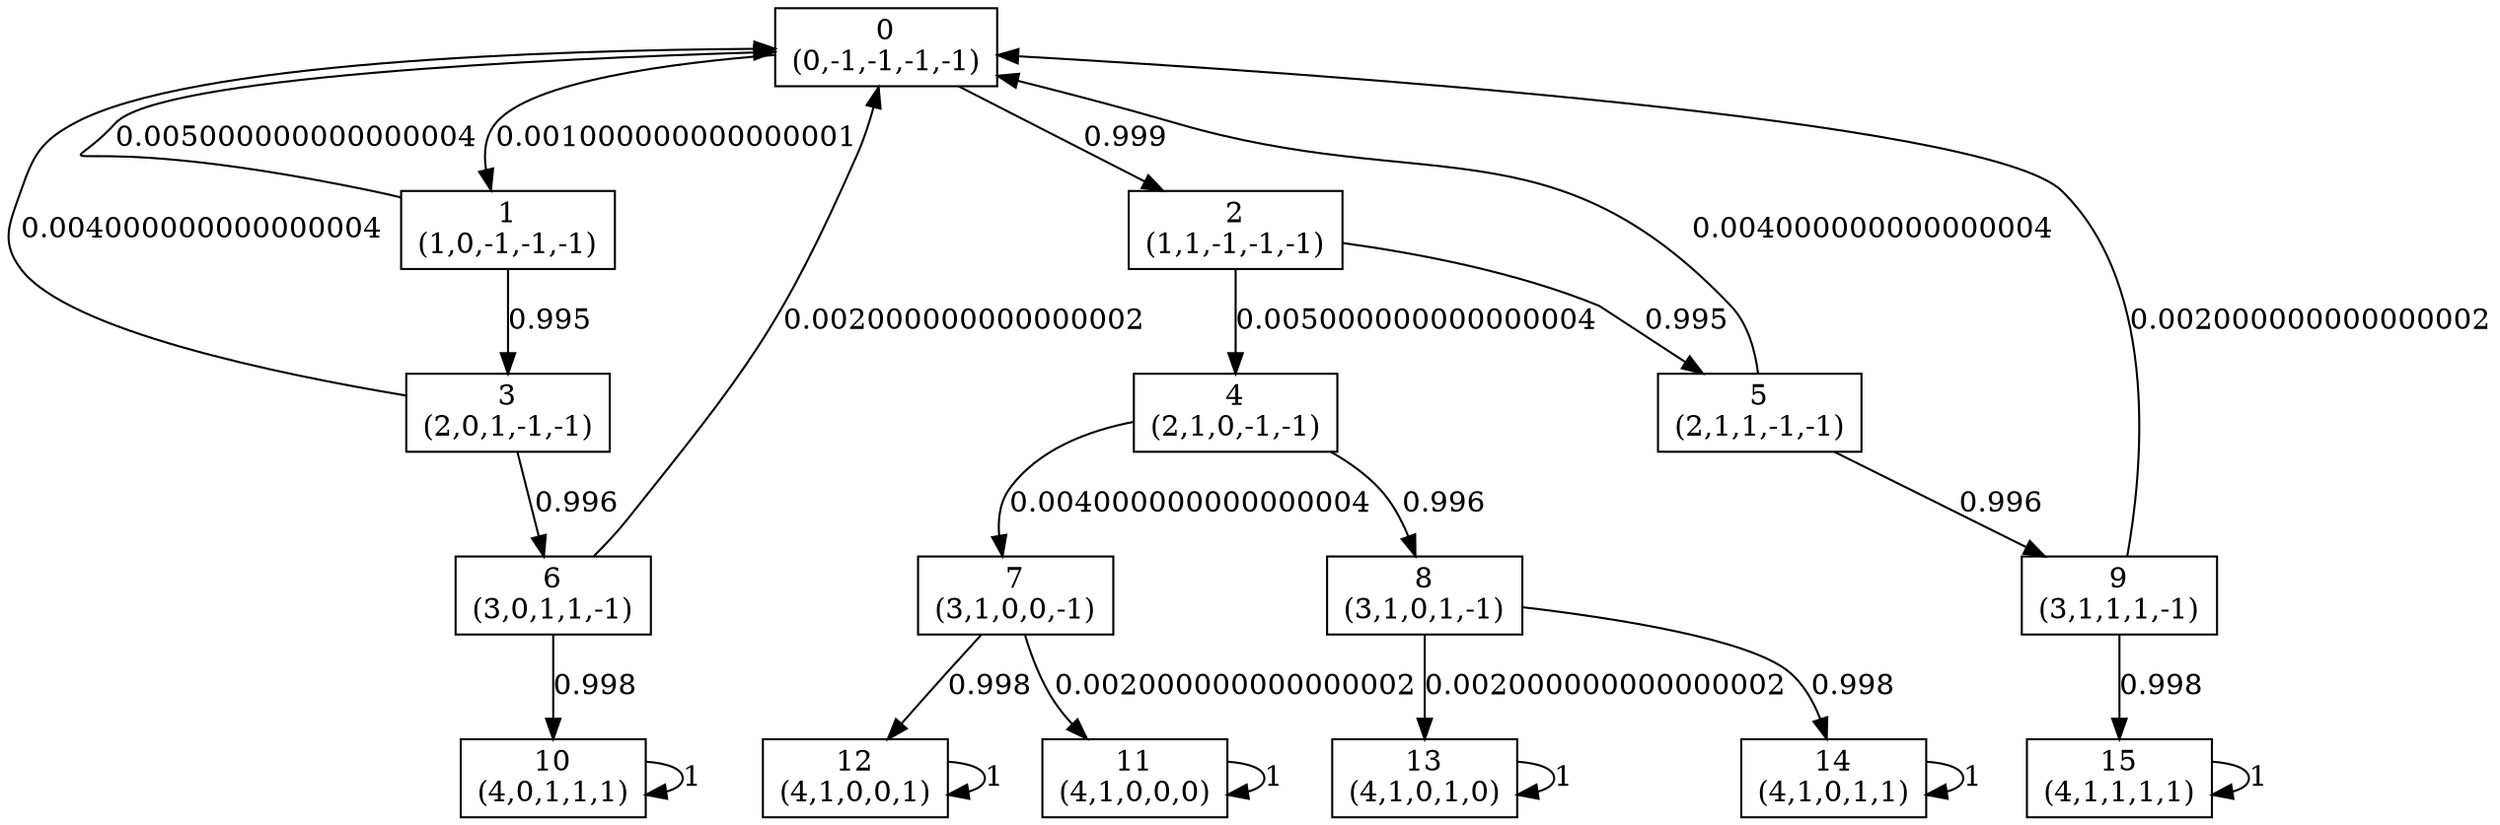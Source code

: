 digraph P {
node [shape=box];
0 -> 1 [ label="0.001000000000000001" ];
0 -> 2 [ label="0.999" ];
1 -> 0 [ label="0.005000000000000004" ];
1 -> 3 [ label="0.995" ];
2 -> 4 [ label="0.005000000000000004" ];
2 -> 5 [ label="0.995" ];
3 -> 0 [ label="0.004000000000000004" ];
3 -> 6 [ label="0.996" ];
4 -> 7 [ label="0.004000000000000004" ];
4 -> 8 [ label="0.996" ];
5 -> 0 [ label="0.004000000000000004" ];
5 -> 9 [ label="0.996" ];
6 -> 0 [ label="0.002000000000000002" ];
6 -> 10 [ label="0.998" ];
7 -> 11 [ label="0.002000000000000002" ];
7 -> 12 [ label="0.998" ];
8 -> 13 [ label="0.002000000000000002" ];
8 -> 14 [ label="0.998" ];
9 -> 0 [ label="0.002000000000000002" ];
9 -> 15 [ label="0.998" ];
10 -> 10 [ label="1" ];
11 -> 11 [ label="1" ];
12 -> 12 [ label="1" ];
13 -> 13 [ label="1" ];
14 -> 14 [ label="1" ];
15 -> 15 [ label="1" ];
0 [label="0\n(0,-1,-1,-1,-1)"];
1 [label="1\n(1,0,-1,-1,-1)"];
2 [label="2\n(1,1,-1,-1,-1)"];
3 [label="3\n(2,0,1,-1,-1)"];
4 [label="4\n(2,1,0,-1,-1)"];
5 [label="5\n(2,1,1,-1,-1)"];
6 [label="6\n(3,0,1,1,-1)"];
7 [label="7\n(3,1,0,0,-1)"];
8 [label="8\n(3,1,0,1,-1)"];
9 [label="9\n(3,1,1,1,-1)"];
10 [label="10\n(4,0,1,1,1)"];
11 [label="11\n(4,1,0,0,0)"];
12 [label="12\n(4,1,0,0,1)"];
13 [label="13\n(4,1,0,1,0)"];
14 [label="14\n(4,1,0,1,1)"];
15 [label="15\n(4,1,1,1,1)"];
}
